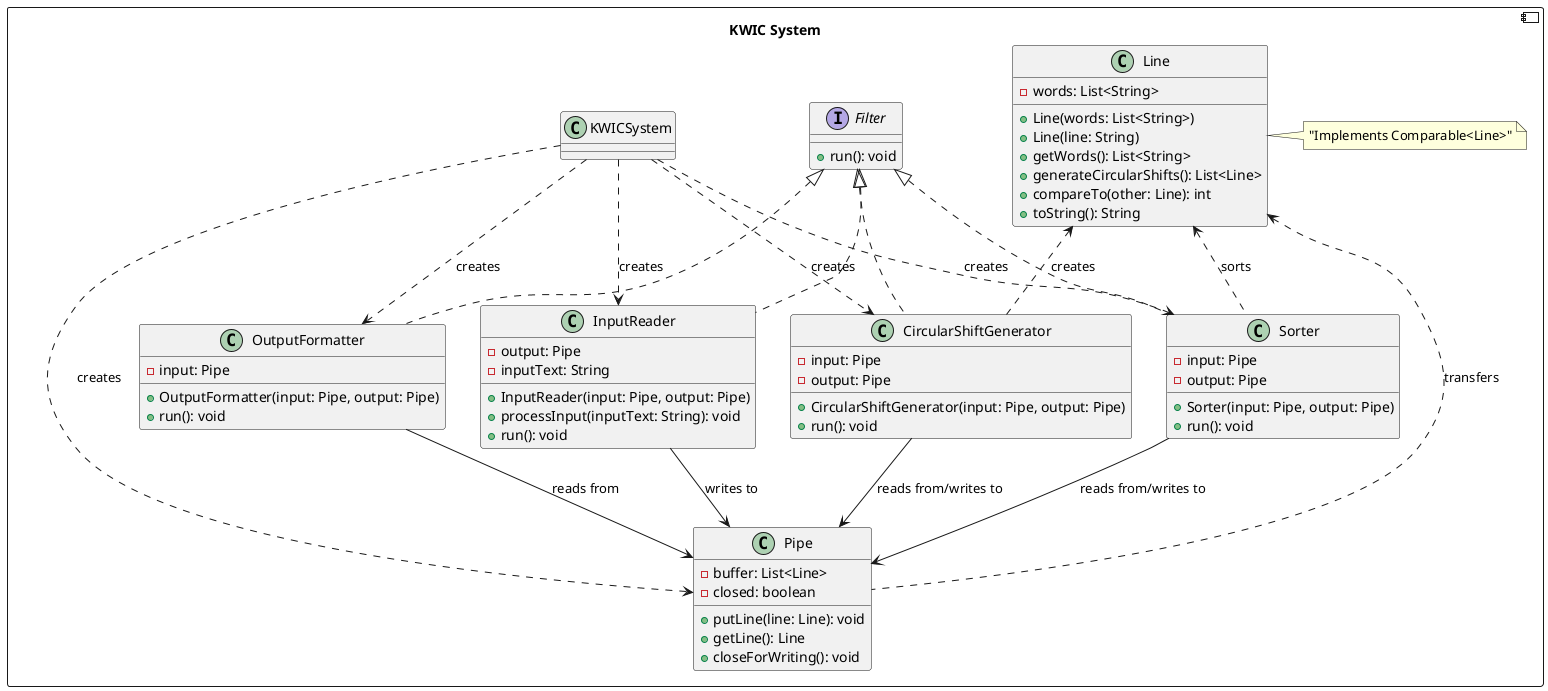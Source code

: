 @startuml
component "KWIC System" {

interface Filter {
  +run(): void
}

class Pipe {
  -buffer: List<Line>
  -closed: boolean
  +putLine(line: Line): void
  +getLine(): Line
  +closeForWriting(): void
}

class Line {
  -words: List<String>
  +Line(words: List<String>)
  +Line(line: String)
  +getWords(): List<String>
  +generateCircularShifts(): List<Line>
  +compareTo(other: Line): int
  +toString(): String
}

class InputReader {
  -output: Pipe
  -inputText: String
  +InputReader(input: Pipe, output: Pipe)
  +processInput(inputText: String): void
  +run(): void
}

class CircularShiftGenerator {
  -input: Pipe
  -output: Pipe
  +CircularShiftGenerator(input: Pipe, output: Pipe)
  +run(): void
}

class Sorter {
  -input: Pipe
  -output: Pipe
  +Sorter(input: Pipe, output: Pipe)
  +run(): void
}

class OutputFormatter {
  -input: Pipe
  +OutputFormatter(input: Pipe, output: Pipe)
  +run(): void
}

Filter <|.. InputReader
Filter <|.. CircularShiftGenerator
Filter <|.. Sorter
Filter <|.. OutputFormatter

Line <.. CircularShiftGenerator: creates
Line <.. Sorter: sorts
Line <.. Pipe: transfers

KWICSystem ..> InputReader: creates
KWICSystem ..> CircularShiftGenerator: creates
KWICSystem ..> Sorter: creates
KWICSystem ..> OutputFormatter: creates
KWICSystem ..> Pipe: creates

InputReader --> Pipe: writes to
CircularShiftGenerator --> Pipe: reads from/writes to
Sorter --> Pipe: reads from/writes to
OutputFormatter --> Pipe: reads from

note right of Line: "Implements Comparable<Line>"
}
@enduml